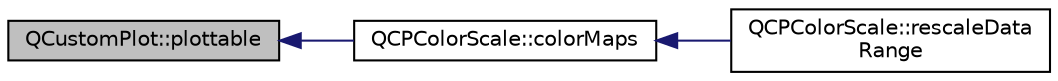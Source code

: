 digraph "QCustomPlot::plottable"
{
  edge [fontname="Helvetica",fontsize="10",labelfontname="Helvetica",labelfontsize="10"];
  node [fontname="Helvetica",fontsize="10",shape=record];
  rankdir="LR";
  Node531 [label="QCustomPlot::plottable",height=0.2,width=0.4,color="black", fillcolor="grey75", style="filled", fontcolor="black"];
  Node531 -> Node532 [dir="back",color="midnightblue",fontsize="10",style="solid",fontname="Helvetica"];
  Node532 [label="QCPColorScale::colorMaps",height=0.2,width=0.4,color="black", fillcolor="white", style="filled",URL="$class_q_c_p_color_scale.html#a556adc6b0216ebc1cc4317c541956d06"];
  Node532 -> Node533 [dir="back",color="midnightblue",fontsize="10",style="solid",fontname="Helvetica"];
  Node533 [label="QCPColorScale::rescaleData\lRange",height=0.2,width=0.4,color="black", fillcolor="white", style="filled",URL="$class_q_c_p_color_scale.html#a425983db4478543924ddbd04ea20a356"];
}
